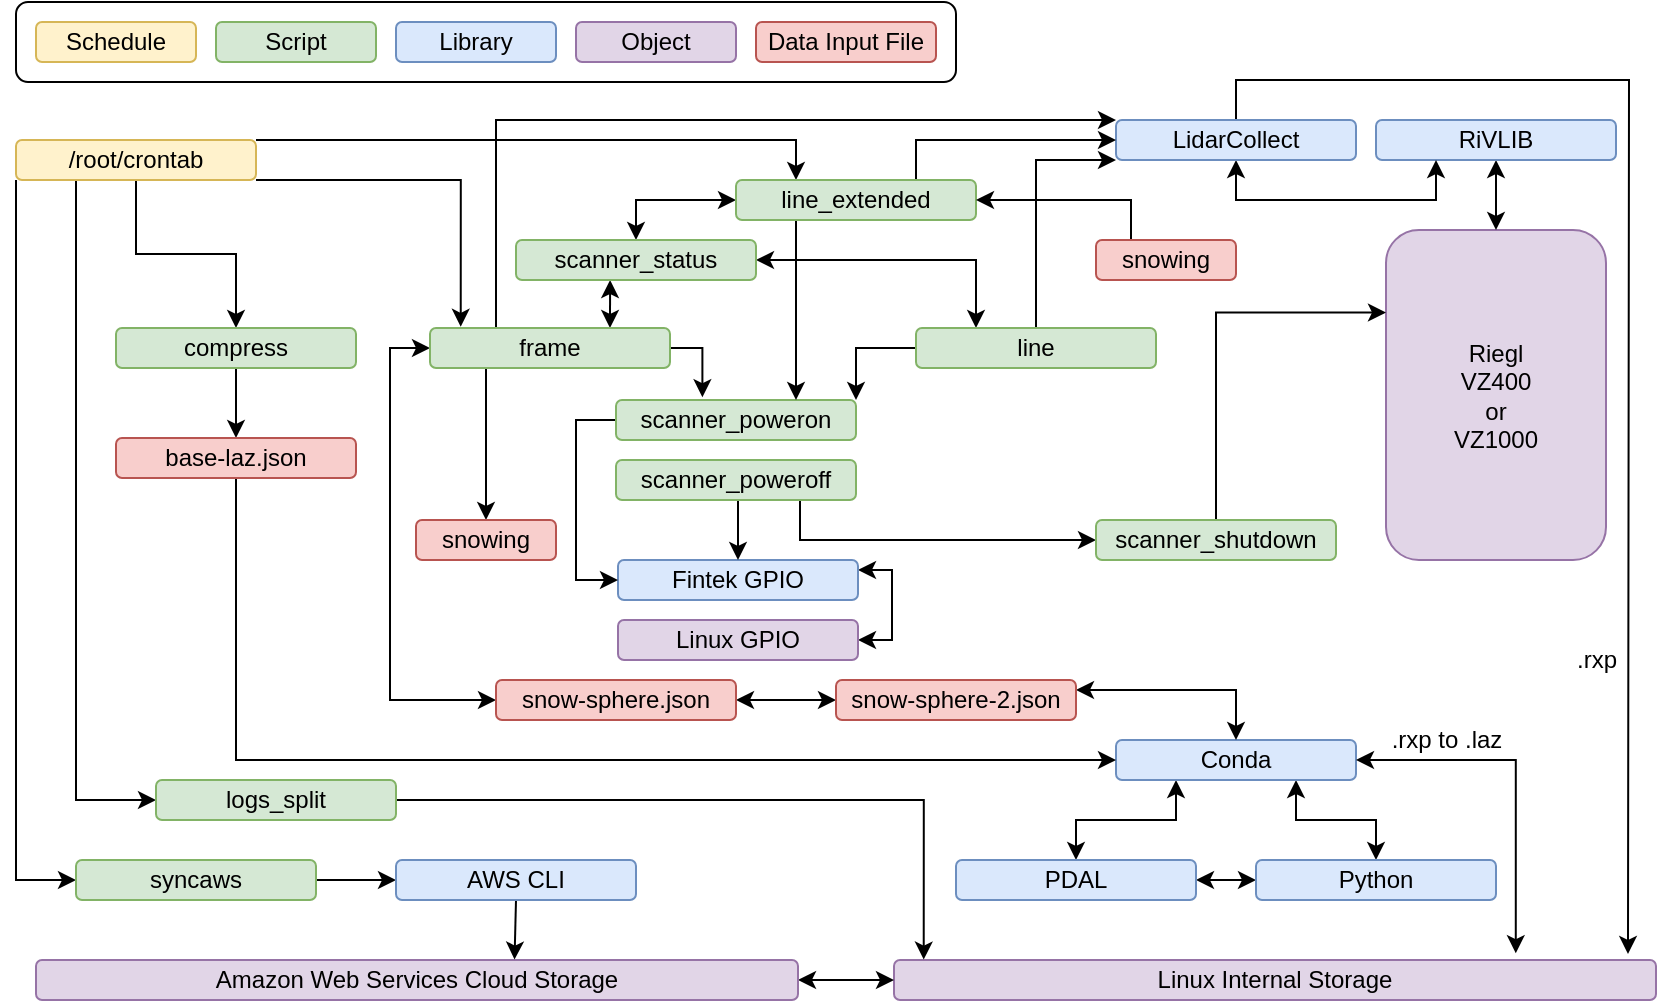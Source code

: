 <mxfile version="13.7.9" type="device"><diagram id="9uxglydsuGuWMLbdPVRm" name="Page-1"><mxGraphModel dx="1026" dy="604" grid="1" gridSize="10" guides="1" tooltips="1" connect="1" arrows="1" fold="1" page="1" pageScale="1" pageWidth="850" pageHeight="1100" math="0" shadow="0"><root><mxCell id="0"/><mxCell id="1" parent="0"/><mxCell id="aCed7OD410KUZfvJ1Qxq-87" value="" style="rounded=1;whiteSpace=wrap;html=1;" parent="1" vertex="1"><mxGeometry x="10" y="11" width="470" height="40" as="geometry"/></mxCell><mxCell id="MNzBaAAvsXTn3QcwAbpl-219" style="edgeStyle=orthogonalEdgeStyle;rounded=0;orthogonalLoop=1;jettySize=auto;html=1;exitX=0;exitY=1;exitDx=0;exitDy=0;entryX=0;entryY=0.5;entryDx=0;entryDy=0;startArrow=none;startFill=0;" parent="1" source="aCed7OD410KUZfvJ1Qxq-1" target="aCed7OD410KUZfvJ1Qxq-53" edge="1"><mxGeometry relative="1" as="geometry"/></mxCell><mxCell id="MNzBaAAvsXTn3QcwAbpl-227" style="edgeStyle=orthogonalEdgeStyle;rounded=0;orthogonalLoop=1;jettySize=auto;html=1;exitX=0.25;exitY=1;exitDx=0;exitDy=0;entryX=0;entryY=0.5;entryDx=0;entryDy=0;startArrow=none;startFill=0;" parent="1" source="aCed7OD410KUZfvJ1Qxq-1" target="acCSHRhD1ffh7godxbTG-1" edge="1"><mxGeometry relative="1" as="geometry"><Array as="points"><mxPoint x="40" y="410"/></Array></mxGeometry></mxCell><mxCell id="hOKHUJ5lkD23lQosZCjt-9" style="edgeStyle=orthogonalEdgeStyle;rounded=0;orthogonalLoop=1;jettySize=auto;html=1;exitX=0.5;exitY=1;exitDx=0;exitDy=0;entryX=0.5;entryY=0;entryDx=0;entryDy=0;" parent="1" source="aCed7OD410KUZfvJ1Qxq-1" target="aCed7OD410KUZfvJ1Qxq-52" edge="1"><mxGeometry relative="1" as="geometry"/></mxCell><mxCell id="hOKHUJ5lkD23lQosZCjt-12" style="edgeStyle=orthogonalEdgeStyle;rounded=0;orthogonalLoop=1;jettySize=auto;html=1;exitX=1;exitY=0;exitDx=0;exitDy=0;entryX=0.25;entryY=0;entryDx=0;entryDy=0;" parent="1" source="aCed7OD410KUZfvJ1Qxq-1" target="MNzBaAAvsXTn3QcwAbpl-1" edge="1"><mxGeometry relative="1" as="geometry"><Array as="points"><mxPoint x="400" y="80"/></Array></mxGeometry></mxCell><mxCell id="hOKHUJ5lkD23lQosZCjt-13" style="edgeStyle=orthogonalEdgeStyle;rounded=0;orthogonalLoop=1;jettySize=auto;html=1;exitX=1;exitY=1;exitDx=0;exitDy=0;entryX=0.128;entryY=-0.03;entryDx=0;entryDy=0;entryPerimeter=0;" parent="1" source="aCed7OD410KUZfvJ1Qxq-1" target="aCed7OD410KUZfvJ1Qxq-7" edge="1"><mxGeometry relative="1" as="geometry"><Array as="points"><mxPoint x="232" y="100"/></Array></mxGeometry></mxCell><mxCell id="aCed7OD410KUZfvJ1Qxq-1" value="/root/crontab" style="rounded=1;whiteSpace=wrap;html=1;fillColor=#fff2cc;strokeColor=#d6b656;" parent="1" vertex="1"><mxGeometry x="10" y="80" width="120" height="20" as="geometry"/></mxCell><mxCell id="MNzBaAAvsXTn3QcwAbpl-240" style="edgeStyle=orthogonalEdgeStyle;rounded=0;orthogonalLoop=1;jettySize=auto;html=1;exitX=1;exitY=0.25;exitDx=0;exitDy=0;entryX=1;entryY=0.5;entryDx=0;entryDy=0;startArrow=classic;startFill=1;" parent="1" source="aCed7OD410KUZfvJ1Qxq-3" target="aCed7OD410KUZfvJ1Qxq-92" edge="1"><mxGeometry relative="1" as="geometry"><Array as="points"><mxPoint x="448" y="295"/><mxPoint x="448" y="330"/></Array></mxGeometry></mxCell><mxCell id="aCed7OD410KUZfvJ1Qxq-3" value="Fintek GPIO" style="rounded=1;whiteSpace=wrap;html=1;fillColor=#dae8fc;strokeColor=#6c8ebf;" parent="1" vertex="1"><mxGeometry x="311" y="290" width="120" height="20" as="geometry"/></mxCell><mxCell id="aCed7OD410KUZfvJ1Qxq-5" value="Riegl&lt;br&gt;VZ400&lt;br&gt;or&lt;br&gt;VZ1000" style="rounded=1;whiteSpace=wrap;html=1;fillColor=#e1d5e7;strokeColor=#9673a6;" parent="1" vertex="1"><mxGeometry x="695" y="125" width="110" height="165" as="geometry"/></mxCell><mxCell id="MNzBaAAvsXTn3QcwAbpl-179" style="edgeStyle=orthogonalEdgeStyle;rounded=0;orthogonalLoop=1;jettySize=auto;html=1;exitX=0.25;exitY=0;exitDx=0;exitDy=0;entryX=0;entryY=0;entryDx=0;entryDy=0;startArrow=none;startFill=0;" parent="1" source="aCed7OD410KUZfvJ1Qxq-7" target="aCed7OD410KUZfvJ1Qxq-9" edge="1"><mxGeometry relative="1" as="geometry"><Array as="points"><mxPoint x="250" y="174"/><mxPoint x="250" y="70"/></Array></mxGeometry></mxCell><mxCell id="MNzBaAAvsXTn3QcwAbpl-189" style="edgeStyle=orthogonalEdgeStyle;rounded=0;orthogonalLoop=1;jettySize=auto;html=1;exitX=0;exitY=0.5;exitDx=0;exitDy=0;entryX=0;entryY=0.5;entryDx=0;entryDy=0;startArrow=classic;startFill=1;" parent="1" source="aCed7OD410KUZfvJ1Qxq-7" target="aCed7OD410KUZfvJ1Qxq-35" edge="1"><mxGeometry relative="1" as="geometry"/></mxCell><mxCell id="8TTDQq92SVryrBXtyYlT-5" style="edgeStyle=orthogonalEdgeStyle;rounded=0;orthogonalLoop=1;jettySize=auto;html=1;exitX=1;exitY=0.5;exitDx=0;exitDy=0;entryX=0.36;entryY=-0.07;entryDx=0;entryDy=0;entryPerimeter=0;" edge="1" parent="1" source="aCed7OD410KUZfvJ1Qxq-7" target="aCed7OD410KUZfvJ1Qxq-43"><mxGeometry relative="1" as="geometry"/></mxCell><mxCell id="8TTDQq92SVryrBXtyYlT-11" style="edgeStyle=orthogonalEdgeStyle;rounded=0;orthogonalLoop=1;jettySize=auto;html=1;exitX=0.75;exitY=0;exitDx=0;exitDy=0;entryX=0.392;entryY=1;entryDx=0;entryDy=0;entryPerimeter=0;startArrow=classic;startFill=1;" edge="1" parent="1" source="aCed7OD410KUZfvJ1Qxq-7" target="8TTDQq92SVryrBXtyYlT-1"><mxGeometry relative="1" as="geometry"/></mxCell><mxCell id="8TTDQq92SVryrBXtyYlT-16" style="edgeStyle=orthogonalEdgeStyle;rounded=0;orthogonalLoop=1;jettySize=auto;html=1;exitX=0.25;exitY=1;exitDx=0;exitDy=0;entryX=0.5;entryY=0;entryDx=0;entryDy=0;startArrow=none;startFill=0;" edge="1" parent="1" source="aCed7OD410KUZfvJ1Qxq-7" target="8TTDQq92SVryrBXtyYlT-15"><mxGeometry relative="1" as="geometry"><Array as="points"><mxPoint x="245" y="194"/></Array></mxGeometry></mxCell><mxCell id="aCed7OD410KUZfvJ1Qxq-7" value="frame" style="rounded=1;whiteSpace=wrap;html=1;fillColor=#d5e8d4;strokeColor=#82b366;" parent="1" vertex="1"><mxGeometry x="217" y="174" width="120" height="20" as="geometry"/></mxCell><mxCell id="MNzBaAAvsXTn3QcwAbpl-210" style="edgeStyle=orthogonalEdgeStyle;rounded=0;orthogonalLoop=1;jettySize=auto;html=1;exitX=0.5;exitY=1;exitDx=0;exitDy=0;entryX=0.5;entryY=0;entryDx=0;entryDy=0;startArrow=classic;startFill=1;" parent="1" source="aCed7OD410KUZfvJ1Qxq-8" target="aCed7OD410KUZfvJ1Qxq-5" edge="1"><mxGeometry relative="1" as="geometry"/></mxCell><mxCell id="aCed7OD410KUZfvJ1Qxq-8" value="RiVLIB" style="rounded=1;whiteSpace=wrap;html=1;fillColor=#dae8fc;strokeColor=#6c8ebf;" parent="1" vertex="1"><mxGeometry x="690" y="70" width="120" height="20" as="geometry"/></mxCell><mxCell id="MNzBaAAvsXTn3QcwAbpl-207" style="edgeStyle=orthogonalEdgeStyle;rounded=0;orthogonalLoop=1;jettySize=auto;html=1;exitX=0.5;exitY=0;exitDx=0;exitDy=0;startArrow=none;startFill=0;" parent="1" source="aCed7OD410KUZfvJ1Qxq-9" edge="1"><mxGeometry relative="1" as="geometry"><mxPoint x="816" y="487" as="targetPoint"/></mxGeometry></mxCell><mxCell id="MNzBaAAvsXTn3QcwAbpl-241" style="edgeStyle=orthogonalEdgeStyle;rounded=0;orthogonalLoop=1;jettySize=auto;html=1;exitX=0.5;exitY=1;exitDx=0;exitDy=0;entryX=0.25;entryY=1;entryDx=0;entryDy=0;startArrow=classic;startFill=1;" parent="1" source="aCed7OD410KUZfvJ1Qxq-9" target="aCed7OD410KUZfvJ1Qxq-8" edge="1"><mxGeometry relative="1" as="geometry"/></mxCell><mxCell id="aCed7OD410KUZfvJ1Qxq-9" value="LidarCollect" style="rounded=1;whiteSpace=wrap;html=1;fillColor=#dae8fc;strokeColor=#6c8ebf;" parent="1" vertex="1"><mxGeometry x="560" y="70" width="120" height="20" as="geometry"/></mxCell><mxCell id="hOKHUJ5lkD23lQosZCjt-7" style="edgeStyle=orthogonalEdgeStyle;rounded=0;orthogonalLoop=1;jettySize=auto;html=1;exitX=0.5;exitY=0;exitDx=0;exitDy=0;entryX=0;entryY=1;entryDx=0;entryDy=0;" parent="1" source="aCed7OD410KUZfvJ1Qxq-16" target="aCed7OD410KUZfvJ1Qxq-9" edge="1"><mxGeometry relative="1" as="geometry"><Array as="points"><mxPoint x="520" y="90"/></Array></mxGeometry></mxCell><mxCell id="8TTDQq92SVryrBXtyYlT-4" style="edgeStyle=orthogonalEdgeStyle;rounded=0;orthogonalLoop=1;jettySize=auto;html=1;exitX=0.25;exitY=0;exitDx=0;exitDy=0;entryX=1;entryY=0.5;entryDx=0;entryDy=0;startArrow=classic;startFill=1;" edge="1" parent="1" source="aCed7OD410KUZfvJ1Qxq-16" target="8TTDQq92SVryrBXtyYlT-1"><mxGeometry relative="1" as="geometry"/></mxCell><mxCell id="8TTDQq92SVryrBXtyYlT-8" style="edgeStyle=orthogonalEdgeStyle;rounded=0;orthogonalLoop=1;jettySize=auto;html=1;exitX=0;exitY=0.5;exitDx=0;exitDy=0;entryX=1;entryY=0;entryDx=0;entryDy=0;" edge="1" parent="1" source="aCed7OD410KUZfvJ1Qxq-16" target="aCed7OD410KUZfvJ1Qxq-43"><mxGeometry relative="1" as="geometry"/></mxCell><mxCell id="aCed7OD410KUZfvJ1Qxq-16" value="line" style="rounded=1;whiteSpace=wrap;html=1;fillColor=#d5e8d4;strokeColor=#82b366;" parent="1" vertex="1"><mxGeometry x="460" y="174" width="120" height="20" as="geometry"/></mxCell><mxCell id="MNzBaAAvsXTn3QcwAbpl-224" style="edgeStyle=orthogonalEdgeStyle;rounded=0;orthogonalLoop=1;jettySize=auto;html=1;exitX=0.25;exitY=1;exitDx=0;exitDy=0;entryX=0.5;entryY=0;entryDx=0;entryDy=0;startArrow=classic;startFill=1;" parent="1" source="aCed7OD410KUZfvJ1Qxq-27" target="aCed7OD410KUZfvJ1Qxq-28" edge="1"><mxGeometry relative="1" as="geometry"/></mxCell><mxCell id="MNzBaAAvsXTn3QcwAbpl-225" style="edgeStyle=orthogonalEdgeStyle;rounded=0;orthogonalLoop=1;jettySize=auto;html=1;exitX=0.75;exitY=1;exitDx=0;exitDy=0;entryX=0.5;entryY=0;entryDx=0;entryDy=0;startArrow=classic;startFill=1;" parent="1" source="aCed7OD410KUZfvJ1Qxq-27" target="aCed7OD410KUZfvJ1Qxq-29" edge="1"><mxGeometry relative="1" as="geometry"/></mxCell><mxCell id="aCed7OD410KUZfvJ1Qxq-27" value="Conda" style="rounded=1;whiteSpace=wrap;html=1;fillColor=#dae8fc;strokeColor=#6c8ebf;" parent="1" vertex="1"><mxGeometry x="560" y="380" width="120" height="20" as="geometry"/></mxCell><mxCell id="aCed7OD410KUZfvJ1Qxq-30" style="edgeStyle=orthogonalEdgeStyle;rounded=0;orthogonalLoop=1;jettySize=auto;html=1;exitX=1;exitY=0.5;exitDx=0;exitDy=0;entryX=0;entryY=0.5;entryDx=0;entryDy=0;startArrow=classic;startFill=1;" parent="1" source="aCed7OD410KUZfvJ1Qxq-28" target="aCed7OD410KUZfvJ1Qxq-29" edge="1"><mxGeometry relative="1" as="geometry"/></mxCell><mxCell id="aCed7OD410KUZfvJ1Qxq-28" value="PDAL" style="rounded=1;whiteSpace=wrap;html=1;fillColor=#dae8fc;strokeColor=#6c8ebf;" parent="1" vertex="1"><mxGeometry x="480" y="440" width="120" height="20" as="geometry"/></mxCell><mxCell id="aCed7OD410KUZfvJ1Qxq-29" value="Python" style="rounded=1;whiteSpace=wrap;html=1;fillColor=#dae8fc;strokeColor=#6c8ebf;" parent="1" vertex="1"><mxGeometry x="630" y="440" width="120" height="20" as="geometry"/></mxCell><mxCell id="MNzBaAAvsXTn3QcwAbpl-190" style="edgeStyle=orthogonalEdgeStyle;rounded=0;orthogonalLoop=1;jettySize=auto;html=1;exitX=1;exitY=0.5;exitDx=0;exitDy=0;entryX=0;entryY=0.5;entryDx=0;entryDy=0;startArrow=classic;startFill=1;" parent="1" source="aCed7OD410KUZfvJ1Qxq-35" target="aCed7OD410KUZfvJ1Qxq-36" edge="1"><mxGeometry relative="1" as="geometry"/></mxCell><mxCell id="aCed7OD410KUZfvJ1Qxq-35" value="snow-sphere.json" style="rounded=1;whiteSpace=wrap;html=1;fillColor=#f8cecc;strokeColor=#b85450;" parent="1" vertex="1"><mxGeometry x="250" y="350" width="120" height="20" as="geometry"/></mxCell><mxCell id="MNzBaAAvsXTn3QcwAbpl-233" style="edgeStyle=orthogonalEdgeStyle;rounded=0;orthogonalLoop=1;jettySize=auto;html=1;exitX=1;exitY=0.25;exitDx=0;exitDy=0;entryX=0.5;entryY=0;entryDx=0;entryDy=0;startArrow=classic;startFill=1;" parent="1" source="aCed7OD410KUZfvJ1Qxq-36" target="aCed7OD410KUZfvJ1Qxq-27" edge="1"><mxGeometry relative="1" as="geometry"/></mxCell><mxCell id="aCed7OD410KUZfvJ1Qxq-36" value="snow-sphere-2.json" style="rounded=1;whiteSpace=wrap;html=1;fillColor=#f8cecc;strokeColor=#b85450;" parent="1" vertex="1"><mxGeometry x="420" y="350" width="120" height="20" as="geometry"/></mxCell><mxCell id="MNzBaAAvsXTn3QcwAbpl-234" style="edgeStyle=orthogonalEdgeStyle;rounded=0;orthogonalLoop=1;jettySize=auto;html=1;exitX=0;exitY=0.5;exitDx=0;exitDy=0;entryX=0;entryY=0.5;entryDx=0;entryDy=0;startArrow=none;startFill=0;" parent="1" source="aCed7OD410KUZfvJ1Qxq-43" target="aCed7OD410KUZfvJ1Qxq-3" edge="1"><mxGeometry relative="1" as="geometry"/></mxCell><mxCell id="aCed7OD410KUZfvJ1Qxq-43" value="scanner_poweron" style="rounded=1;whiteSpace=wrap;html=1;fillColor=#d5e8d4;strokeColor=#82b366;" parent="1" vertex="1"><mxGeometry x="310" y="210" width="120" height="20" as="geometry"/></mxCell><mxCell id="MNzBaAAvsXTn3QcwAbpl-168" style="edgeStyle=orthogonalEdgeStyle;rounded=0;orthogonalLoop=1;jettySize=auto;html=1;exitX=0.5;exitY=1;exitDx=0;exitDy=0;entryX=0.5;entryY=0;entryDx=0;entryDy=0;startArrow=none;startFill=0;" parent="1" source="aCed7OD410KUZfvJ1Qxq-44" target="aCed7OD410KUZfvJ1Qxq-3" edge="1"><mxGeometry relative="1" as="geometry"/></mxCell><mxCell id="MNzBaAAvsXTn3QcwAbpl-237" style="edgeStyle=orthogonalEdgeStyle;rounded=0;orthogonalLoop=1;jettySize=auto;html=1;exitX=0.75;exitY=1;exitDx=0;exitDy=0;entryX=0;entryY=0.5;entryDx=0;entryDy=0;startArrow=none;startFill=0;" parent="1" source="aCed7OD410KUZfvJ1Qxq-44" target="aCed7OD410KUZfvJ1Qxq-45" edge="1"><mxGeometry relative="1" as="geometry"><Array as="points"><mxPoint x="402" y="260"/></Array></mxGeometry></mxCell><mxCell id="aCed7OD410KUZfvJ1Qxq-44" value="scanner_poweroff" style="rounded=1;whiteSpace=wrap;html=1;fillColor=#d5e8d4;strokeColor=#82b366;" parent="1" vertex="1"><mxGeometry x="310" y="240" width="120" height="20" as="geometry"/></mxCell><mxCell id="MNzBaAAvsXTn3QcwAbpl-238" style="edgeStyle=orthogonalEdgeStyle;rounded=0;orthogonalLoop=1;jettySize=auto;html=1;exitX=0.5;exitY=0;exitDx=0;exitDy=0;entryX=0;entryY=0.25;entryDx=0;entryDy=0;startArrow=none;startFill=0;" parent="1" source="aCed7OD410KUZfvJ1Qxq-45" target="aCed7OD410KUZfvJ1Qxq-5" edge="1"><mxGeometry relative="1" as="geometry"/></mxCell><mxCell id="aCed7OD410KUZfvJ1Qxq-45" value="scanner_shutdown" style="rounded=1;whiteSpace=wrap;html=1;fillColor=#d5e8d4;strokeColor=#82b366;" parent="1" vertex="1"><mxGeometry x="550" y="270" width="120" height="20" as="geometry"/></mxCell><mxCell id="MNzBaAAvsXTn3QcwAbpl-194" style="edgeStyle=orthogonalEdgeStyle;rounded=0;orthogonalLoop=1;jettySize=auto;html=1;exitX=0.5;exitY=1;exitDx=0;exitDy=0;entryX=0.5;entryY=0;entryDx=0;entryDy=0;startArrow=none;startFill=0;" parent="1" source="aCed7OD410KUZfvJ1Qxq-52" target="aCed7OD410KUZfvJ1Qxq-64" edge="1"><mxGeometry relative="1" as="geometry"/></mxCell><mxCell id="aCed7OD410KUZfvJ1Qxq-52" value="compress" style="rounded=1;whiteSpace=wrap;html=1;fillColor=#d5e8d4;strokeColor=#82b366;" parent="1" vertex="1"><mxGeometry x="60" y="174" width="120" height="20" as="geometry"/></mxCell><mxCell id="MNzBaAAvsXTn3QcwAbpl-213" style="edgeStyle=orthogonalEdgeStyle;rounded=0;orthogonalLoop=1;jettySize=auto;html=1;exitX=1;exitY=0.5;exitDx=0;exitDy=0;entryX=0;entryY=0.5;entryDx=0;entryDy=0;startArrow=none;startFill=0;" parent="1" source="aCed7OD410KUZfvJ1Qxq-53" target="2173BBh_w2Kamo726zIs-1" edge="1"><mxGeometry relative="1" as="geometry"/></mxCell><mxCell id="aCed7OD410KUZfvJ1Qxq-53" value="syncaws" style="rounded=1;whiteSpace=wrap;html=1;fillColor=#d5e8d4;strokeColor=#82b366;" parent="1" vertex="1"><mxGeometry x="40" y="440" width="120" height="20" as="geometry"/></mxCell><mxCell id="MNzBaAAvsXTn3QcwAbpl-195" style="edgeStyle=orthogonalEdgeStyle;rounded=0;orthogonalLoop=1;jettySize=auto;html=1;exitX=0.5;exitY=1;exitDx=0;exitDy=0;entryX=0;entryY=0.5;entryDx=0;entryDy=0;startArrow=none;startFill=0;" parent="1" source="aCed7OD410KUZfvJ1Qxq-64" target="aCed7OD410KUZfvJ1Qxq-27" edge="1"><mxGeometry relative="1" as="geometry"/></mxCell><mxCell id="aCed7OD410KUZfvJ1Qxq-64" value="base-laz.json" style="rounded=1;whiteSpace=wrap;html=1;fillColor=#f8cecc;strokeColor=#b85450;" parent="1" vertex="1"><mxGeometry x="60" y="229" width="120" height="20" as="geometry"/></mxCell><mxCell id="MNzBaAAvsXTn3QcwAbpl-226" style="edgeStyle=orthogonalEdgeStyle;rounded=0;orthogonalLoop=1;jettySize=auto;html=1;exitX=0.816;exitY=-0.17;exitDx=0;exitDy=0;entryX=1;entryY=0.5;entryDx=0;entryDy=0;startArrow=classic;startFill=1;exitPerimeter=0;" parent="1" source="aCed7OD410KUZfvJ1Qxq-68" target="aCed7OD410KUZfvJ1Qxq-27" edge="1"><mxGeometry relative="1" as="geometry"><Array as="points"><mxPoint x="760" y="390"/></Array></mxGeometry></mxCell><mxCell id="aCed7OD410KUZfvJ1Qxq-68" value="Linux Internal Storage" style="rounded=1;whiteSpace=wrap;html=1;fillColor=#e1d5e7;strokeColor=#9673a6;" parent="1" vertex="1"><mxGeometry x="449" y="490" width="381" height="20" as="geometry"/></mxCell><mxCell id="MNzBaAAvsXTn3QcwAbpl-158" style="edgeStyle=orthogonalEdgeStyle;rounded=0;orthogonalLoop=1;jettySize=auto;html=1;exitX=1;exitY=0.5;exitDx=0;exitDy=0;entryX=0;entryY=0.5;entryDx=0;entryDy=0;startArrow=classic;startFill=1;" parent="1" source="aCed7OD410KUZfvJ1Qxq-74" target="aCed7OD410KUZfvJ1Qxq-68" edge="1"><mxGeometry relative="1" as="geometry"/></mxCell><mxCell id="aCed7OD410KUZfvJ1Qxq-74" value="Amazon Web Services Cloud Storage" style="rounded=1;whiteSpace=wrap;html=1;fillColor=#e1d5e7;strokeColor=#9673a6;" parent="1" vertex="1"><mxGeometry x="20" y="490" width="381" height="20" as="geometry"/></mxCell><mxCell id="aCed7OD410KUZfvJ1Qxq-80" value="Script" style="rounded=1;whiteSpace=wrap;html=1;fillColor=#d5e8d4;strokeColor=#82b366;" parent="1" vertex="1"><mxGeometry x="110" y="21" width="80" height="20" as="geometry"/></mxCell><mxCell id="aCed7OD410KUZfvJ1Qxq-81" value="Library" style="rounded=1;whiteSpace=wrap;html=1;fillColor=#dae8fc;strokeColor=#6c8ebf;" parent="1" vertex="1"><mxGeometry x="200" y="21" width="80" height="20" as="geometry"/></mxCell><mxCell id="aCed7OD410KUZfvJ1Qxq-82" value="Object" style="rounded=1;whiteSpace=wrap;html=1;fillColor=#e1d5e7;strokeColor=#9673a6;" parent="1" vertex="1"><mxGeometry x="290" y="21" width="80" height="20" as="geometry"/></mxCell><mxCell id="aCed7OD410KUZfvJ1Qxq-86" value="Schedule" style="rounded=1;whiteSpace=wrap;html=1;fillColor=#fff2cc;strokeColor=#d6b656;" parent="1" vertex="1"><mxGeometry x="20" y="21" width="80" height="20" as="geometry"/></mxCell><mxCell id="aCed7OD410KUZfvJ1Qxq-92" value="Linux GPIO" style="rounded=1;whiteSpace=wrap;html=1;fillColor=#e1d5e7;strokeColor=#9673a6;" parent="1" vertex="1"><mxGeometry x="311" y="320" width="120" height="20" as="geometry"/></mxCell><mxCell id="MNzBaAAvsXTn3QcwAbpl-230" style="edgeStyle=orthogonalEdgeStyle;rounded=0;orthogonalLoop=1;jettySize=auto;html=1;exitX=1;exitY=0.5;exitDx=0;exitDy=0;entryX=0.039;entryY=-0.01;entryDx=0;entryDy=0;entryPerimeter=0;startArrow=none;startFill=0;" parent="1" source="acCSHRhD1ffh7godxbTG-1" target="aCed7OD410KUZfvJ1Qxq-68" edge="1"><mxGeometry relative="1" as="geometry"/></mxCell><mxCell id="acCSHRhD1ffh7godxbTG-1" value="logs_split" style="rounded=1;whiteSpace=wrap;html=1;fillColor=#d5e8d4;strokeColor=#82b366;" parent="1" vertex="1"><mxGeometry x="80" y="400" width="120" height="20" as="geometry"/></mxCell><mxCell id="MNzBaAAvsXTn3QcwAbpl-229" style="edgeStyle=orthogonalEdgeStyle;rounded=0;orthogonalLoop=1;jettySize=auto;html=1;exitX=0.5;exitY=1;exitDx=0;exitDy=0;entryX=0.628;entryY=-0.01;entryDx=0;entryDy=0;entryPerimeter=0;startArrow=none;startFill=0;" parent="1" source="2173BBh_w2Kamo726zIs-1" target="aCed7OD410KUZfvJ1Qxq-74" edge="1"><mxGeometry relative="1" as="geometry"/></mxCell><mxCell id="2173BBh_w2Kamo726zIs-1" value="AWS CLI" style="rounded=1;whiteSpace=wrap;html=1;fillColor=#dae8fc;strokeColor=#6c8ebf;" parent="1" vertex="1"><mxGeometry x="200" y="440" width="120" height="20" as="geometry"/></mxCell><mxCell id="hOKHUJ5lkD23lQosZCjt-8" style="edgeStyle=orthogonalEdgeStyle;rounded=0;orthogonalLoop=1;jettySize=auto;html=1;exitX=0.75;exitY=0;exitDx=0;exitDy=0;entryX=0;entryY=0.5;entryDx=0;entryDy=0;" parent="1" source="MNzBaAAvsXTn3QcwAbpl-1" target="aCed7OD410KUZfvJ1Qxq-9" edge="1"><mxGeometry relative="1" as="geometry"/></mxCell><mxCell id="8TTDQq92SVryrBXtyYlT-9" style="edgeStyle=orthogonalEdgeStyle;rounded=0;orthogonalLoop=1;jettySize=auto;html=1;exitX=0.25;exitY=1;exitDx=0;exitDy=0;entryX=0.75;entryY=0;entryDx=0;entryDy=0;" edge="1" parent="1" source="MNzBaAAvsXTn3QcwAbpl-1" target="aCed7OD410KUZfvJ1Qxq-43"><mxGeometry relative="1" as="geometry"/></mxCell><mxCell id="8TTDQq92SVryrBXtyYlT-10" style="edgeStyle=orthogonalEdgeStyle;rounded=0;orthogonalLoop=1;jettySize=auto;html=1;exitX=0;exitY=0.5;exitDx=0;exitDy=0;entryX=0.5;entryY=0;entryDx=0;entryDy=0;startArrow=classic;startFill=1;" edge="1" parent="1" source="MNzBaAAvsXTn3QcwAbpl-1" target="8TTDQq92SVryrBXtyYlT-1"><mxGeometry relative="1" as="geometry"/></mxCell><mxCell id="MNzBaAAvsXTn3QcwAbpl-1" value="line_extended" style="rounded=1;whiteSpace=wrap;html=1;fillColor=#d5e8d4;strokeColor=#82b366;" parent="1" vertex="1"><mxGeometry x="370" y="100" width="120" height="20" as="geometry"/></mxCell><mxCell id="MNzBaAAvsXTn3QcwAbpl-3" value="Data Input File" style="rounded=1;whiteSpace=wrap;html=1;fillColor=#f8cecc;strokeColor=#b85450;" parent="1" vertex="1"><mxGeometry x="380" y="21" width="90" height="20" as="geometry"/></mxCell><mxCell id="MNzBaAAvsXTn3QcwAbpl-193" style="edgeStyle=orthogonalEdgeStyle;rounded=0;orthogonalLoop=1;jettySize=auto;html=1;exitX=0.5;exitY=1;exitDx=0;exitDy=0;startArrow=classic;startFill=1;" parent="1" source="aCed7OD410KUZfvJ1Qxq-64" target="aCed7OD410KUZfvJ1Qxq-64" edge="1"><mxGeometry relative="1" as="geometry"/></mxCell><mxCell id="MNzBaAAvsXTn3QcwAbpl-200" value=".rxp" style="text;html=1;align=center;verticalAlign=middle;resizable=0;points=[];autosize=1;" parent="1" vertex="1"><mxGeometry x="780" y="330" width="40" height="20" as="geometry"/></mxCell><mxCell id="MNzBaAAvsXTn3QcwAbpl-231" value=".rxp to .laz" style="text;html=1;align=center;verticalAlign=middle;resizable=0;points=[];autosize=1;" parent="1" vertex="1"><mxGeometry x="690" y="370" width="70" height="20" as="geometry"/></mxCell><mxCell id="8TTDQq92SVryrBXtyYlT-1" value="scanner_status" style="rounded=1;whiteSpace=wrap;html=1;fillColor=#d5e8d4;strokeColor=#82b366;" vertex="1" parent="1"><mxGeometry x="260" y="130" width="120" height="20" as="geometry"/></mxCell><mxCell id="8TTDQq92SVryrBXtyYlT-14" style="edgeStyle=orthogonalEdgeStyle;rounded=0;orthogonalLoop=1;jettySize=auto;html=1;exitX=0.25;exitY=0;exitDx=0;exitDy=0;entryX=1;entryY=0.5;entryDx=0;entryDy=0;startArrow=none;startFill=0;" edge="1" parent="1" source="8TTDQq92SVryrBXtyYlT-12" target="MNzBaAAvsXTn3QcwAbpl-1"><mxGeometry relative="1" as="geometry"/></mxCell><mxCell id="8TTDQq92SVryrBXtyYlT-12" value="snowing" style="rounded=1;whiteSpace=wrap;html=1;fillColor=#f8cecc;strokeColor=#b85450;" vertex="1" parent="1"><mxGeometry x="550" y="130" width="70" height="20" as="geometry"/></mxCell><mxCell id="8TTDQq92SVryrBXtyYlT-15" value="snowing" style="rounded=1;whiteSpace=wrap;html=1;fillColor=#f8cecc;strokeColor=#b85450;" vertex="1" parent="1"><mxGeometry x="210" y="270" width="70" height="20" as="geometry"/></mxCell></root></mxGraphModel></diagram></mxfile>